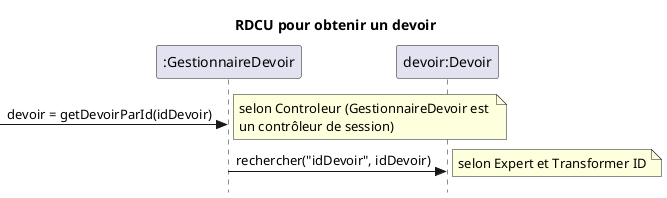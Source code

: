 @startuml
skinparam style strictuml
skinparam defaultfontname Verdana
title RDCU pour obtenir un devoir
participant ":GestionnaireDevoir" as gd
participant "devoir:Devoir" as d

-> gd : devoir = getDevoirParId(idDevoir)
note right : selon Controleur (GestionnaireDevoir est \nun contrôleur de session)
gd->d : rechercher("idDevoir", idDevoir)
note right : selon Expert et Transformer ID

@enduml
